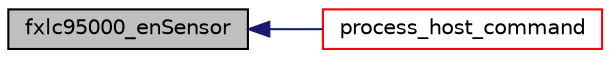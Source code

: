 digraph "fxlc95000_enSensor"
{
  edge [fontname="Helvetica",fontsize="10",labelfontname="Helvetica",labelfontsize="10"];
  node [fontname="Helvetica",fontsize="10",shape=record];
  rankdir="LR";
  Node13 [label="fxlc95000_enSensor",height=0.2,width=0.4,color="black", fillcolor="grey75", style="filled", fontcolor="black"];
  Node13 -> Node14 [dir="back",color="midnightblue",fontsize="10",style="solid",fontname="Helvetica"];
  Node14 [label="process_host_command",height=0.2,width=0.4,color="red", fillcolor="white", style="filled",URL="$fxlc95000__flash__demo_8c.html#a0076d28c9a17cd6908c7b3b0f5c6006c"];
}
